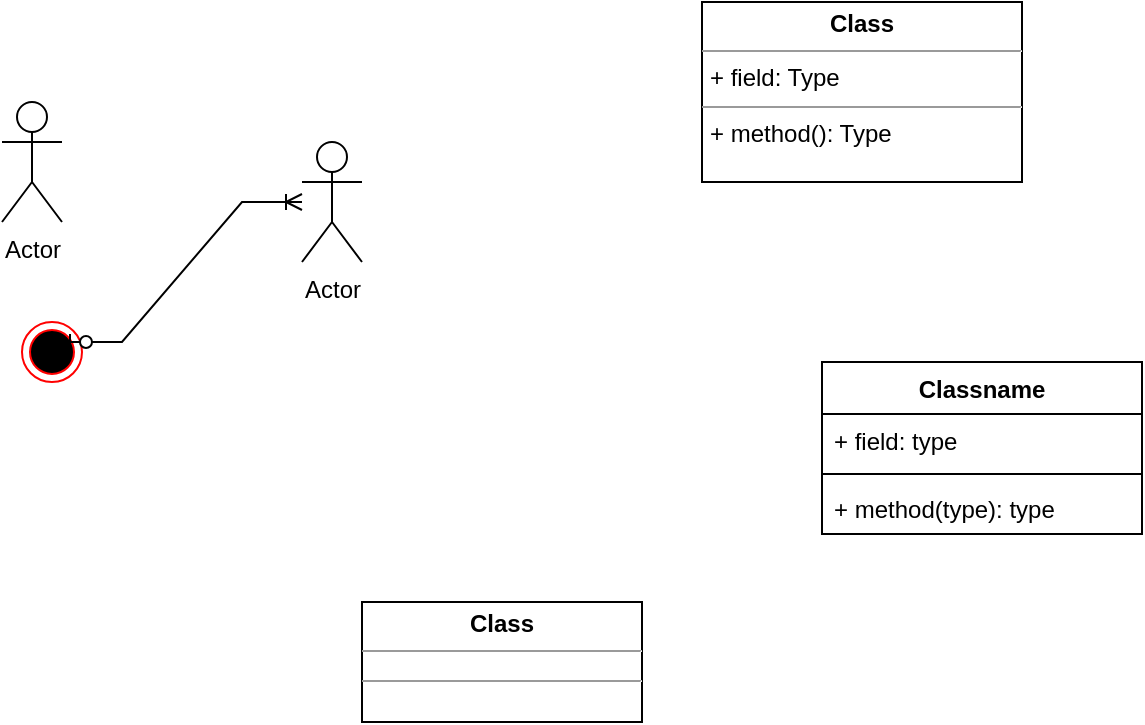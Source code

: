 <mxfile version="20.6.2" type="github"><diagram id="ZnqpF3BCtrpb8LCzeb4i" name="Page-1"><mxGraphModel dx="782" dy="528" grid="1" gridSize="10" guides="1" tooltips="1" connect="1" arrows="1" fold="1" page="1" pageScale="1" pageWidth="827" pageHeight="1169" math="0" shadow="0"><root><mxCell id="0"/><mxCell id="1" parent="0"/><mxCell id="FlOaqs7I3WugonYqd0Ua-2" value="" style="ellipse;html=1;shape=endState;fillColor=#000000;strokeColor=#ff0000;" vertex="1" parent="1"><mxGeometry x="110" y="730" width="30" height="30" as="geometry"/></mxCell><mxCell id="FlOaqs7I3WugonYqd0Ua-3" value="Actor" style="shape=umlActor;verticalLabelPosition=bottom;verticalAlign=top;html=1;" vertex="1" parent="1"><mxGeometry x="100" y="620" width="30" height="60" as="geometry"/></mxCell><mxCell id="FlOaqs7I3WugonYqd0Ua-4" value="Actor" style="shape=umlActor;verticalLabelPosition=bottom;verticalAlign=top;html=1;" vertex="1" parent="1"><mxGeometry x="250" y="640" width="30" height="60" as="geometry"/></mxCell><mxCell id="FlOaqs7I3WugonYqd0Ua-5" value="" style="edgeStyle=entityRelationEdgeStyle;fontSize=12;html=1;endArrow=ERoneToMany;startArrow=ERzeroToOne;rounded=0;" edge="1" parent="1" target="FlOaqs7I3WugonYqd0Ua-4"><mxGeometry width="100" height="100" relative="1" as="geometry"><mxPoint x="130" y="740" as="sourcePoint"/><mxPoint x="230" y="640" as="targetPoint"/></mxGeometry></mxCell><mxCell id="FlOaqs7I3WugonYqd0Ua-6" value="Classname" style="swimlane;fontStyle=1;align=center;verticalAlign=top;childLayout=stackLayout;horizontal=1;startSize=26;horizontalStack=0;resizeParent=1;resizeParentMax=0;resizeLast=0;collapsible=1;marginBottom=0;" vertex="1" parent="1"><mxGeometry x="510" y="750" width="160" height="86" as="geometry"/></mxCell><mxCell id="FlOaqs7I3WugonYqd0Ua-7" value="+ field: type" style="text;strokeColor=none;fillColor=none;align=left;verticalAlign=top;spacingLeft=4;spacingRight=4;overflow=hidden;rotatable=0;points=[[0,0.5],[1,0.5]];portConstraint=eastwest;" vertex="1" parent="FlOaqs7I3WugonYqd0Ua-6"><mxGeometry y="26" width="160" height="26" as="geometry"/></mxCell><mxCell id="FlOaqs7I3WugonYqd0Ua-8" value="" style="line;strokeWidth=1;fillColor=none;align=left;verticalAlign=middle;spacingTop=-1;spacingLeft=3;spacingRight=3;rotatable=0;labelPosition=right;points=[];portConstraint=eastwest;strokeColor=inherit;" vertex="1" parent="FlOaqs7I3WugonYqd0Ua-6"><mxGeometry y="52" width="160" height="8" as="geometry"/></mxCell><mxCell id="FlOaqs7I3WugonYqd0Ua-9" value="+ method(type): type" style="text;strokeColor=none;fillColor=none;align=left;verticalAlign=top;spacingLeft=4;spacingRight=4;overflow=hidden;rotatable=0;points=[[0,0.5],[1,0.5]];portConstraint=eastwest;" vertex="1" parent="FlOaqs7I3WugonYqd0Ua-6"><mxGeometry y="60" width="160" height="26" as="geometry"/></mxCell><mxCell id="FlOaqs7I3WugonYqd0Ua-10" value="&lt;p style=&quot;margin:0px;margin-top:4px;text-align:center;&quot;&gt;&lt;b&gt;Class&lt;/b&gt;&lt;/p&gt;&lt;hr size=&quot;1&quot;/&gt;&lt;p style=&quot;margin:0px;margin-left:4px;&quot;&gt;+ field: Type&lt;/p&gt;&lt;hr size=&quot;1&quot;/&gt;&lt;p style=&quot;margin:0px;margin-left:4px;&quot;&gt;+ method(): Type&lt;/p&gt;" style="verticalAlign=top;align=left;overflow=fill;fontSize=12;fontFamily=Helvetica;html=1;" vertex="1" parent="1"><mxGeometry x="450" y="570" width="160" height="90" as="geometry"/></mxCell><mxCell id="FlOaqs7I3WugonYqd0Ua-11" value="&lt;p style=&quot;margin:0px;margin-top:4px;text-align:center;&quot;&gt;&lt;b&gt;Class&lt;/b&gt;&lt;/p&gt;&lt;hr size=&quot;1&quot;/&gt;&lt;div style=&quot;height:2px;&quot;&gt;&lt;/div&gt;&lt;hr size=&quot;1&quot;/&gt;&lt;div style=&quot;height:2px;&quot;&gt;&lt;/div&gt;" style="verticalAlign=top;align=left;overflow=fill;fontSize=12;fontFamily=Helvetica;html=1;" vertex="1" parent="1"><mxGeometry x="280" y="870" width="140" height="60" as="geometry"/></mxCell></root></mxGraphModel></diagram></mxfile>